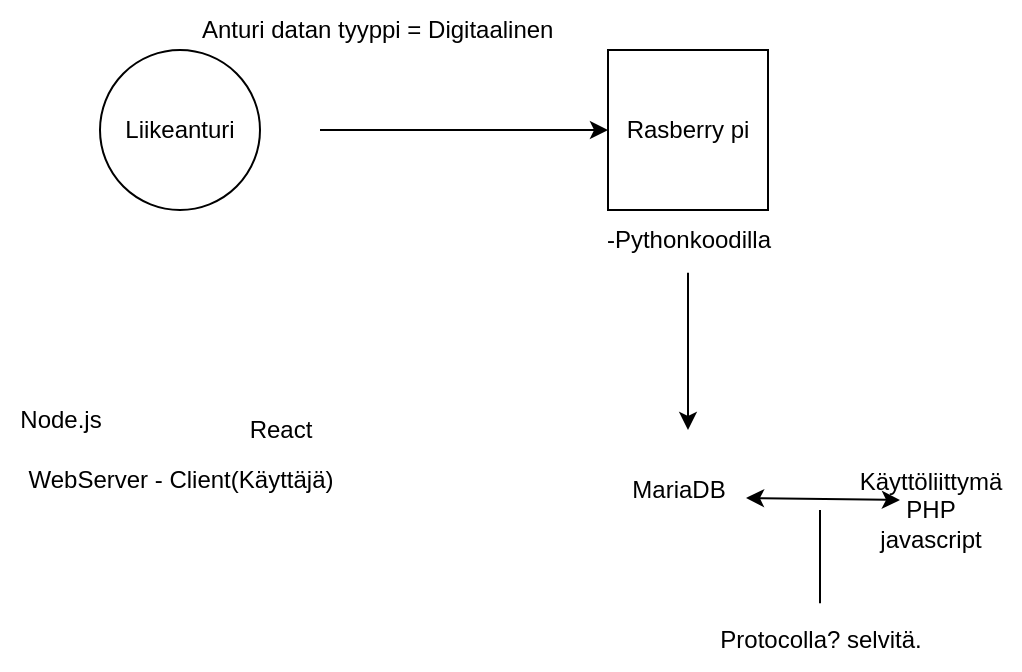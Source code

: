 <mxfile version="20.3.0" type="github">
  <diagram id="pgk8kaQqnfI05cRpfvjx" name="Sivu-1">
    <mxGraphModel dx="782" dy="468" grid="1" gridSize="10" guides="1" tooltips="1" connect="1" arrows="1" fold="1" page="1" pageScale="1" pageWidth="827" pageHeight="1169" math="0" shadow="0">
      <root>
        <mxCell id="0" />
        <mxCell id="1" parent="0" />
        <mxCell id="P9AUPLrVdqZUNTlDOWA3-1" value="Liikeanturi" style="ellipse;whiteSpace=wrap;html=1;aspect=fixed;" parent="1" vertex="1">
          <mxGeometry x="80" y="130" width="80" height="80" as="geometry" />
        </mxCell>
        <mxCell id="P9AUPLrVdqZUNTlDOWA3-2" value="" style="endArrow=classic;html=1;rounded=0;" parent="1" target="P9AUPLrVdqZUNTlDOWA3-3" edge="1">
          <mxGeometry width="50" height="50" relative="1" as="geometry">
            <mxPoint x="190" y="170" as="sourcePoint" />
            <mxPoint x="320" y="170" as="targetPoint" />
          </mxGeometry>
        </mxCell>
        <mxCell id="P9AUPLrVdqZUNTlDOWA3-3" value="Rasberry pi" style="whiteSpace=wrap;html=1;aspect=fixed;" parent="1" vertex="1">
          <mxGeometry x="334" y="130" width="80" height="80" as="geometry" />
        </mxCell>
        <mxCell id="P9AUPLrVdqZUNTlDOWA3-4" value="Anturi datan tyyppi = Digitaalinen&amp;nbsp;" style="text;html=1;align=center;verticalAlign=middle;resizable=0;points=[];autosize=1;strokeColor=none;fillColor=none;" parent="1" vertex="1">
          <mxGeometry x="120" y="105" width="200" height="30" as="geometry" />
        </mxCell>
        <mxCell id="P9AUPLrVdqZUNTlDOWA3-5" value="-Pythonkoodilla" style="text;html=1;align=center;verticalAlign=middle;resizable=0;points=[];autosize=1;strokeColor=none;fillColor=none;" parent="1" vertex="1">
          <mxGeometry x="319" y="210" width="110" height="30" as="geometry" />
        </mxCell>
        <mxCell id="P9AUPLrVdqZUNTlDOWA3-6" value="" style="endArrow=classic;html=1;rounded=0;exitX=0.5;exitY=1.044;exitDx=0;exitDy=0;exitPerimeter=0;" parent="1" source="P9AUPLrVdqZUNTlDOWA3-5" edge="1">
          <mxGeometry width="50" height="50" relative="1" as="geometry">
            <mxPoint x="380" y="300" as="sourcePoint" />
            <mxPoint x="374" y="320" as="targetPoint" />
          </mxGeometry>
        </mxCell>
        <mxCell id="P9AUPLrVdqZUNTlDOWA3-7" value="MariaDB" style="text;html=1;align=center;verticalAlign=middle;resizable=0;points=[];autosize=1;strokeColor=none;fillColor=none;" parent="1" vertex="1">
          <mxGeometry x="334" y="335" width="70" height="30" as="geometry" />
        </mxCell>
        <mxCell id="P9AUPLrVdqZUNTlDOWA3-8" value="Käyttöliittymä &lt;br&gt;PHP&lt;br&gt;javascript" style="text;html=1;align=center;verticalAlign=middle;resizable=0;points=[];autosize=1;strokeColor=none;fillColor=none;" parent="1" vertex="1">
          <mxGeometry x="450" y="330" width="90" height="60" as="geometry" />
        </mxCell>
        <mxCell id="P9AUPLrVdqZUNTlDOWA3-9" value="" style="endArrow=classic;startArrow=classic;html=1;rounded=0;exitX=0.986;exitY=0.633;exitDx=0;exitDy=0;exitPerimeter=0;entryX=0.333;entryY=0.417;entryDx=0;entryDy=0;entryPerimeter=0;" parent="1" source="P9AUPLrVdqZUNTlDOWA3-7" target="P9AUPLrVdqZUNTlDOWA3-8" edge="1">
          <mxGeometry width="50" height="50" relative="1" as="geometry">
            <mxPoint x="380" y="290" as="sourcePoint" />
            <mxPoint x="430" y="240" as="targetPoint" />
          </mxGeometry>
        </mxCell>
        <mxCell id="P9AUPLrVdqZUNTlDOWA3-10" value="WebServer - Client(Käyttäjä)" style="text;html=1;align=center;verticalAlign=middle;resizable=0;points=[];autosize=1;strokeColor=none;fillColor=none;" parent="1" vertex="1">
          <mxGeometry x="30" y="330" width="180" height="30" as="geometry" />
        </mxCell>
        <mxCell id="fzottvaVz5ZP-ddMzSGL-1" value="Node.js" style="text;html=1;align=center;verticalAlign=middle;resizable=0;points=[];autosize=1;strokeColor=none;fillColor=none;" vertex="1" parent="1">
          <mxGeometry x="30" y="300" width="60" height="30" as="geometry" />
        </mxCell>
        <mxCell id="fzottvaVz5ZP-ddMzSGL-2" value="React&lt;br&gt;" style="text;html=1;align=center;verticalAlign=middle;resizable=0;points=[];autosize=1;strokeColor=none;fillColor=none;" vertex="1" parent="1">
          <mxGeometry x="145" y="305" width="50" height="30" as="geometry" />
        </mxCell>
        <mxCell id="fzottvaVz5ZP-ddMzSGL-3" value="Protocolla? selvitä." style="text;html=1;align=center;verticalAlign=middle;resizable=0;points=[];autosize=1;strokeColor=none;fillColor=none;" vertex="1" parent="1">
          <mxGeometry x="380" y="410" width="120" height="30" as="geometry" />
        </mxCell>
        <mxCell id="fzottvaVz5ZP-ddMzSGL-5" value="" style="endArrow=none;html=1;rounded=0;exitX=0.5;exitY=-0.111;exitDx=0;exitDy=0;exitPerimeter=0;" edge="1" parent="1" source="fzottvaVz5ZP-ddMzSGL-3">
          <mxGeometry width="50" height="50" relative="1" as="geometry">
            <mxPoint x="380" y="260" as="sourcePoint" />
            <mxPoint x="440" y="360" as="targetPoint" />
          </mxGeometry>
        </mxCell>
      </root>
    </mxGraphModel>
  </diagram>
</mxfile>
